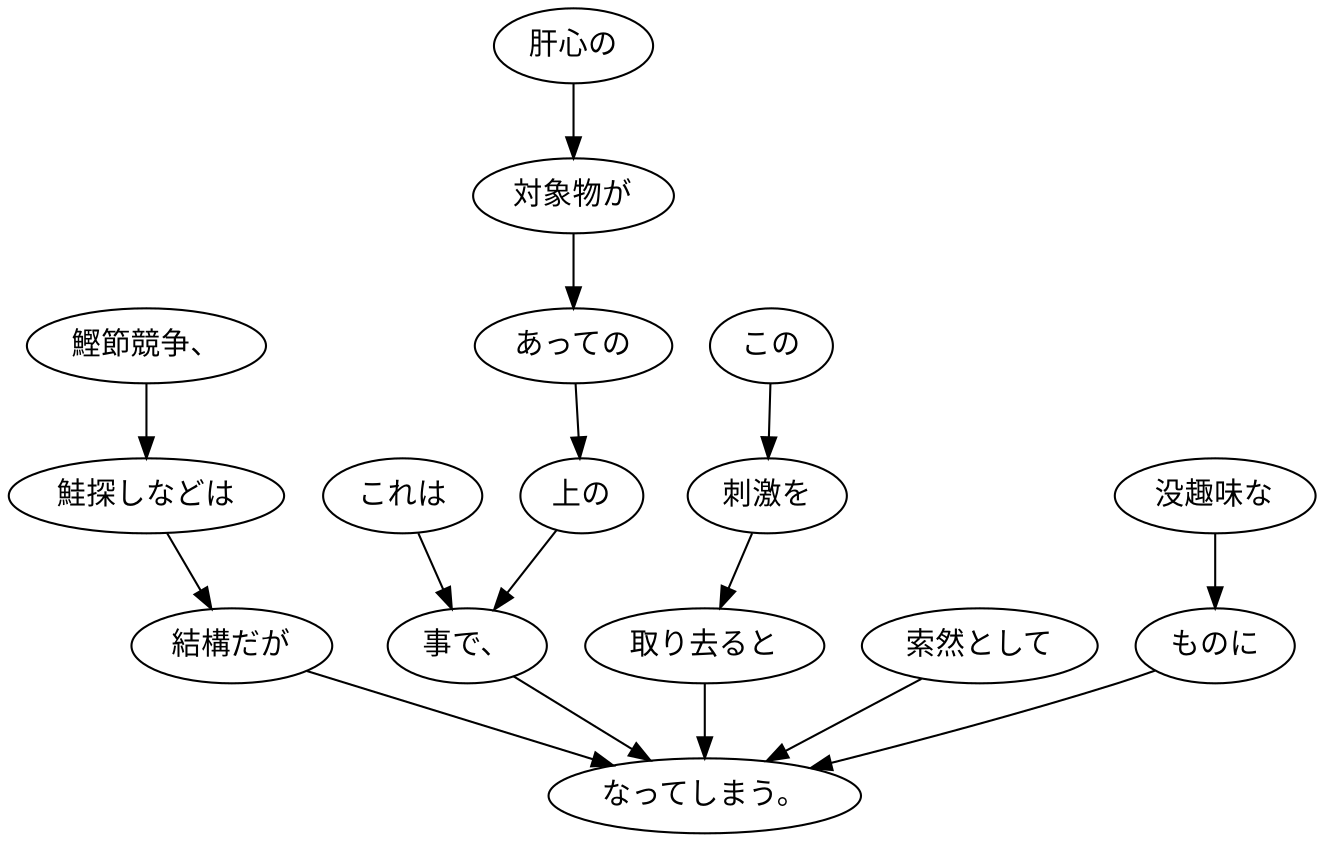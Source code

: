 digraph graph3953 {
	node0 [label="鰹節競争、"];
	node1 [label="鮭探しなどは"];
	node2 [label="結構だが"];
	node3 [label="これは"];
	node4 [label="肝心の"];
	node5 [label="対象物が"];
	node6 [label="あっての"];
	node7 [label="上の"];
	node8 [label="事で、"];
	node9 [label="この"];
	node10 [label="刺激を"];
	node11 [label="取り去ると"];
	node12 [label="索然として"];
	node13 [label="没趣味な"];
	node14 [label="ものに"];
	node15 [label="なってしまう。"];
	node0 -> node1;
	node1 -> node2;
	node2 -> node15;
	node3 -> node8;
	node4 -> node5;
	node5 -> node6;
	node6 -> node7;
	node7 -> node8;
	node8 -> node15;
	node9 -> node10;
	node10 -> node11;
	node11 -> node15;
	node12 -> node15;
	node13 -> node14;
	node14 -> node15;
}
